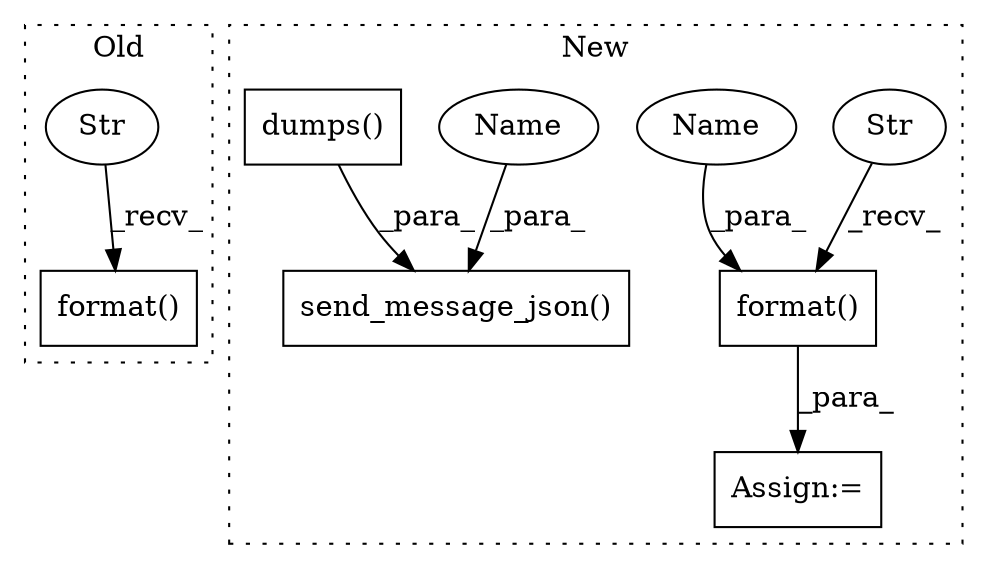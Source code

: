 digraph G {
subgraph cluster0 {
1 [label="format()" a="75" s="31873,31946" l="61,1" shape="box"];
5 [label="Str" a="66" s="31873" l="53" shape="ellipse"];
label = "Old";
style="dotted";
}
subgraph cluster1 {
2 [label="send_message_json()" a="75" s="33198,33306" l="39,1" shape="box"];
3 [label="format()" a="75" s="32361,32420" l="15,1" shape="box"];
4 [label="Str" a="66" s="32361" l="7" shape="ellipse"];
6 [label="dumps()" a="75" s="33269,33305" l="11,1" shape="box"];
7 [label="Assign:=" a="68" s="32358" l="3" shape="box"];
8 [label="Name" a="87" s="32376" l="30" shape="ellipse"];
9 [label="Name" a="87" s="33237" l="30" shape="ellipse"];
label = "New";
style="dotted";
}
3 -> 7 [label="_para_"];
4 -> 3 [label="_recv_"];
5 -> 1 [label="_recv_"];
6 -> 2 [label="_para_"];
8 -> 3 [label="_para_"];
9 -> 2 [label="_para_"];
}
